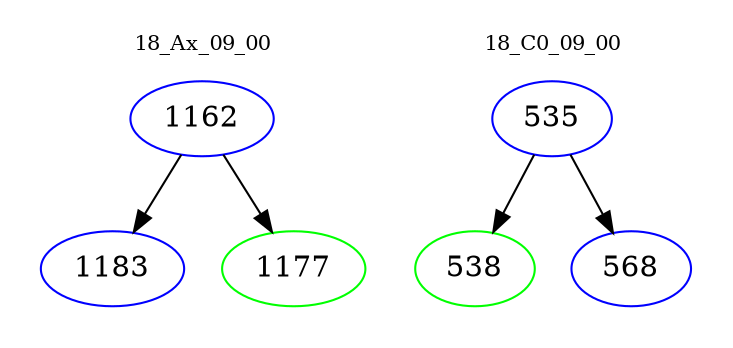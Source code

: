 digraph{
subgraph cluster_0 {
color = white
label = "18_Ax_09_00";
fontsize=10;
T0_1162 [label="1162", color="blue"]
T0_1162 -> T0_1183 [color="black"]
T0_1183 [label="1183", color="blue"]
T0_1162 -> T0_1177 [color="black"]
T0_1177 [label="1177", color="green"]
}
subgraph cluster_1 {
color = white
label = "18_C0_09_00";
fontsize=10;
T1_535 [label="535", color="blue"]
T1_535 -> T1_538 [color="black"]
T1_538 [label="538", color="green"]
T1_535 -> T1_568 [color="black"]
T1_568 [label="568", color="blue"]
}
}
